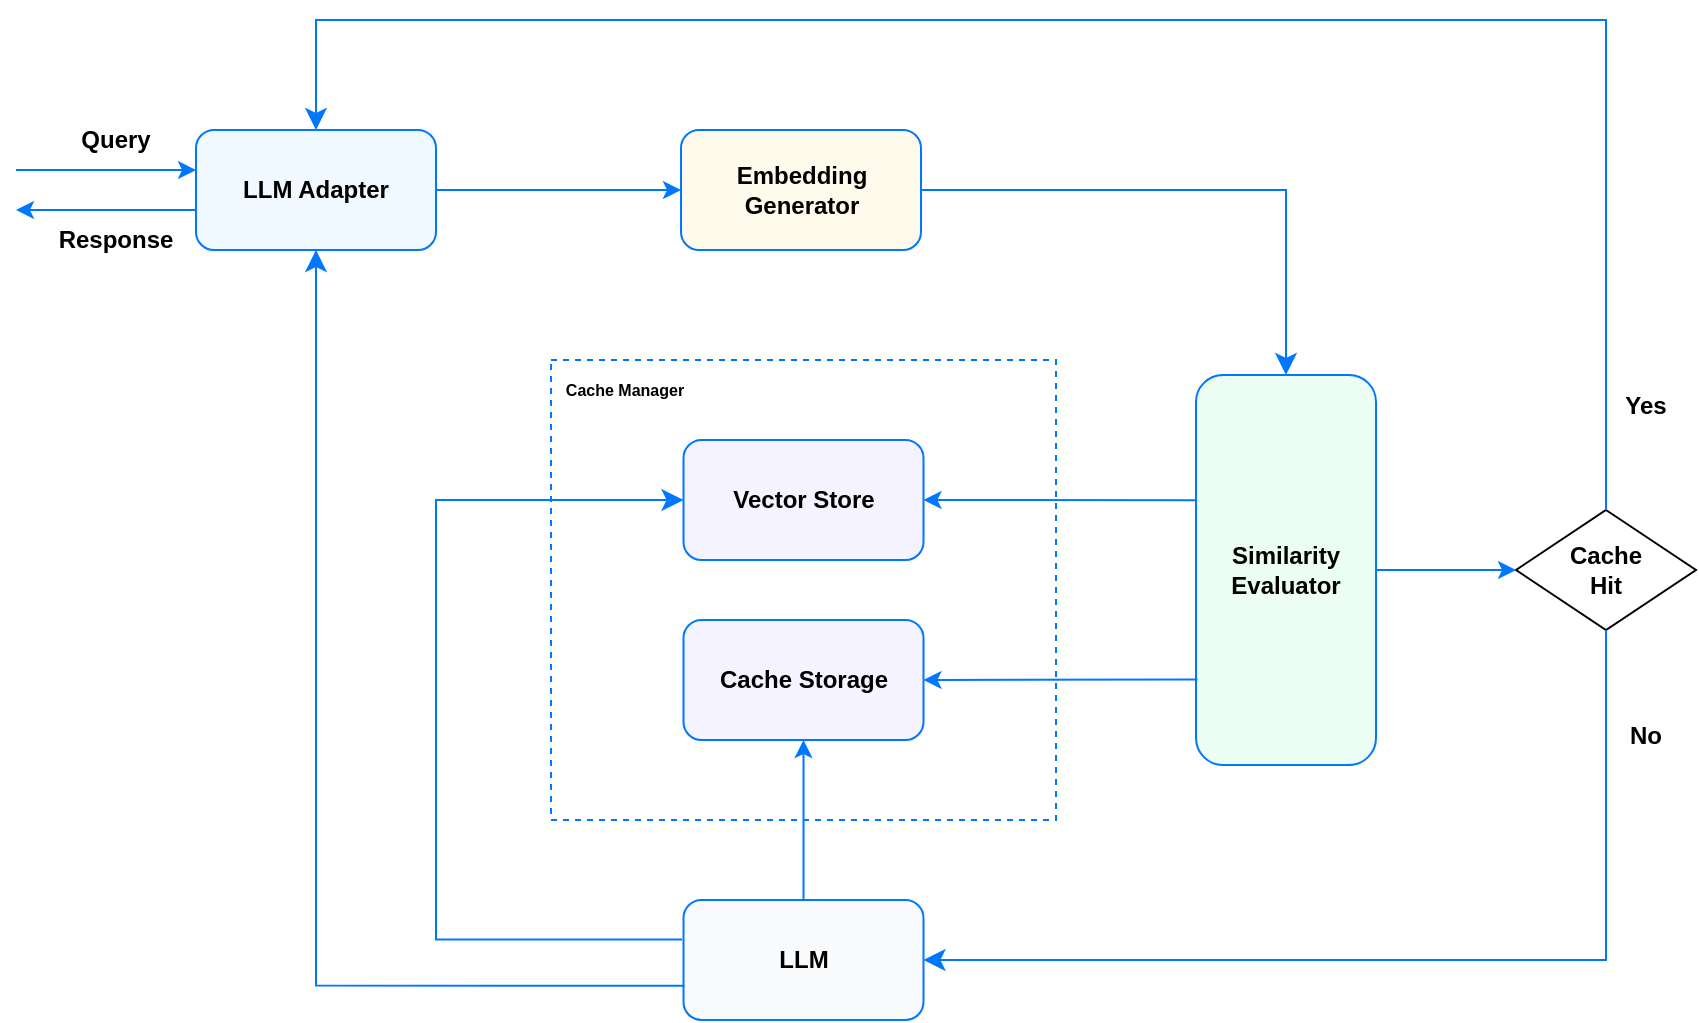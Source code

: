 <mxfile scale="2" border="0">
    <diagram id="OZ6w2GOdudwYGQoKYb9u" name="Page-1">
        <mxGraphModel dx="1320" dy="856" grid="1" gridSize="10" guides="1" tooltips="1" connect="1" arrows="1" fold="1" page="1" pageScale="1" pageWidth="850" pageHeight="1100" math="0" shadow="0">
            <root>
                <mxCell id="0"/>
                <mxCell id="1" parent="0"/>
                <mxCell id="21" value="" style="rounded=0;whiteSpace=wrap;html=1;strokeColor=#0077FF;fillColor=none;dashed=1;" parent="1" vertex="1">
                    <mxGeometry x="357.5" y="290" width="252.5" height="230" as="geometry"/>
                </mxCell>
                <mxCell id="4" value="&lt;b&gt;Vector Store&lt;/b&gt;" style="rounded=1;whiteSpace=wrap;html=1;fillColor=#f5f3ff;strokeColor=#0077FF;" parent="1" vertex="1">
                    <mxGeometry x="423.75" y="330" width="120" height="60" as="geometry"/>
                </mxCell>
                <mxCell id="10" value="&lt;b&gt;LLM Adapter&lt;/b&gt;" style="rounded=1;whiteSpace=wrap;html=1;fillColor=#f0f9ff;strokeColor=#0077FF;" parent="1" vertex="1">
                    <mxGeometry x="180" y="175" width="120" height="60" as="geometry"/>
                </mxCell>
                <mxCell id="11" value="&lt;b&gt;LLM&lt;/b&gt;" style="rounded=1;whiteSpace=wrap;html=1;fillColor=#f8fafb;strokeColor=#0077FF;" parent="1" vertex="1">
                    <mxGeometry x="423.75" y="560" width="120" height="60" as="geometry"/>
                </mxCell>
                <mxCell id="16" value="&lt;b&gt;Cache Storage&lt;/b&gt;" style="rounded=1;whiteSpace=wrap;html=1;fillColor=#f5f3ff;strokeColor=#0077FF;" parent="1" vertex="1">
                    <mxGeometry x="423.75" y="420" width="120" height="60" as="geometry"/>
                </mxCell>
                <mxCell id="22" value="&lt;b&gt;Similarity&lt;br&gt;Evaluator&lt;br&gt;&lt;/b&gt;" style="rounded=1;whiteSpace=wrap;html=1;fillColor=#ecfdf3;strokeColor=#0077FF;" parent="1" vertex="1">
                    <mxGeometry x="680" y="297.5" width="90" height="195" as="geometry"/>
                </mxCell>
                <mxCell id="23" value="&lt;b&gt;Embedding&lt;br&gt;Generator&lt;br&gt;&lt;/b&gt;" style="rounded=1;whiteSpace=wrap;html=1;fillColor=#fffbec;strokeColor=#0077FF;" parent="1" vertex="1">
                    <mxGeometry x="422.5" y="175" width="120" height="60" as="geometry"/>
                </mxCell>
                <mxCell id="34" value="&lt;b&gt;Cache&lt;br&gt;Hit&lt;/b&gt;" style="rhombus;whiteSpace=wrap;html=1;" vertex="1" parent="1">
                    <mxGeometry x="840" y="365" width="90" height="60" as="geometry"/>
                </mxCell>
                <mxCell id="35" value="" style="endArrow=classic;html=1;strokeColor=#0077FF;" edge="1" parent="1">
                    <mxGeometry width="50" height="50" relative="1" as="geometry">
                        <mxPoint x="90" y="195" as="sourcePoint"/>
                        <mxPoint x="180" y="195" as="targetPoint"/>
                    </mxGeometry>
                </mxCell>
                <mxCell id="37" value="Query" style="text;html=1;strokeColor=none;fillColor=none;align=center;verticalAlign=middle;whiteSpace=wrap;rounded=0;fontStyle=1" vertex="1" parent="1">
                    <mxGeometry x="110" y="165" width="60" height="30" as="geometry"/>
                </mxCell>
                <mxCell id="39" value="Response" style="text;html=1;strokeColor=none;fillColor=none;align=center;verticalAlign=middle;whiteSpace=wrap;rounded=0;fontStyle=1" vertex="1" parent="1">
                    <mxGeometry x="110" y="215" width="60" height="30" as="geometry"/>
                </mxCell>
                <mxCell id="40" value="" style="endArrow=none;html=1;startArrow=classic;startFill=1;endFill=0;strokeColor=#0077FF;" edge="1" parent="1">
                    <mxGeometry width="50" height="50" relative="1" as="geometry">
                        <mxPoint x="90" y="215" as="sourcePoint"/>
                        <mxPoint x="180" y="215" as="targetPoint"/>
                    </mxGeometry>
                </mxCell>
                <mxCell id="41" value="&lt;b&gt;Cache Manager&lt;/b&gt;" style="text;html=1;strokeColor=none;fillColor=none;align=center;verticalAlign=middle;whiteSpace=wrap;rounded=0;fontSize=8;" vertex="1" parent="1">
                    <mxGeometry x="357.5" y="290" width="72.5" height="30" as="geometry"/>
                </mxCell>
                <mxCell id="42" value="" style="endArrow=classic;html=1;strokeColor=#0077FF;fontSize=8;exitX=1;exitY=0.5;exitDx=0;exitDy=0;entryX=0;entryY=0.5;entryDx=0;entryDy=0;" edge="1" parent="1" source="10" target="23">
                    <mxGeometry width="50" height="50" relative="1" as="geometry">
                        <mxPoint x="420" y="390" as="sourcePoint"/>
                        <mxPoint x="470" y="340" as="targetPoint"/>
                    </mxGeometry>
                </mxCell>
                <mxCell id="43" value="" style="edgeStyle=segmentEdgeStyle;endArrow=classic;html=1;curved=0;rounded=0;endSize=8;startSize=8;strokeColor=#0077FF;fontSize=8;exitX=1;exitY=0.5;exitDx=0;exitDy=0;entryX=0.5;entryY=0;entryDx=0;entryDy=0;" edge="1" parent="1" source="23" target="22">
                    <mxGeometry width="50" height="50" relative="1" as="geometry">
                        <mxPoint x="550" y="490" as="sourcePoint"/>
                        <mxPoint x="600" y="440" as="targetPoint"/>
                    </mxGeometry>
                </mxCell>
                <mxCell id="44" value="" style="endArrow=classic;html=1;strokeColor=#0077FF;fontSize=8;entryX=1;entryY=0.5;entryDx=0;entryDy=0;exitX=0.005;exitY=0.321;exitDx=0;exitDy=0;exitPerimeter=0;" edge="1" parent="1" source="22" target="4">
                    <mxGeometry width="50" height="50" relative="1" as="geometry">
                        <mxPoint x="550" y="440" as="sourcePoint"/>
                        <mxPoint x="600" y="390" as="targetPoint"/>
                    </mxGeometry>
                </mxCell>
                <mxCell id="45" value="" style="endArrow=classic;html=1;strokeColor=#0077FF;fontSize=8;entryX=1;entryY=0.5;entryDx=0;entryDy=0;exitX=0.008;exitY=0.781;exitDx=0;exitDy=0;exitPerimeter=0;" edge="1" parent="1" source="22" target="16">
                    <mxGeometry width="50" height="50" relative="1" as="geometry">
                        <mxPoint x="680.45" y="449.895" as="sourcePoint"/>
                        <mxPoint x="543.75" y="449.8" as="targetPoint"/>
                    </mxGeometry>
                </mxCell>
                <mxCell id="46" value="" style="endArrow=classic;html=1;strokeColor=#0077FF;fontSize=8;entryX=0;entryY=0.5;entryDx=0;entryDy=0;exitX=1;exitY=0.5;exitDx=0;exitDy=0;" edge="1" parent="1" source="22" target="34">
                    <mxGeometry width="50" height="50" relative="1" as="geometry">
                        <mxPoint x="690.72" y="459.795" as="sourcePoint"/>
                        <mxPoint x="553.75" y="460" as="targetPoint"/>
                    </mxGeometry>
                </mxCell>
                <mxCell id="47" value="" style="endArrow=classic;html=1;strokeColor=#0077FF;fontSize=8;entryX=0.5;entryY=1;entryDx=0;entryDy=0;exitX=0.5;exitY=0;exitDx=0;exitDy=0;" edge="1" parent="1" source="11" target="16">
                    <mxGeometry width="50" height="50" relative="1" as="geometry">
                        <mxPoint x="780.0" y="405" as="sourcePoint"/>
                        <mxPoint x="850.0" y="405" as="targetPoint"/>
                    </mxGeometry>
                </mxCell>
                <mxCell id="49" value="" style="edgeStyle=segmentEdgeStyle;endArrow=none;html=1;curved=0;rounded=0;endSize=8;startSize=8;strokeColor=#0077FF;fontSize=8;exitX=1;exitY=0.5;exitDx=0;exitDy=0;startArrow=classic;startFill=1;endFill=0;" edge="1" parent="1" source="11" target="34">
                    <mxGeometry width="50" height="50" relative="1" as="geometry">
                        <mxPoint x="790" y="490" as="sourcePoint"/>
                        <mxPoint x="840" y="440" as="targetPoint"/>
                    </mxGeometry>
                </mxCell>
                <mxCell id="50" value="" style="edgeStyle=segmentEdgeStyle;endArrow=classic;html=1;curved=0;rounded=0;endSize=8;startSize=8;strokeColor=#0077FF;fontSize=8;entryX=0.5;entryY=1;entryDx=0;entryDy=0;exitX=0.004;exitY=0.714;exitDx=0;exitDy=0;exitPerimeter=0;" edge="1" parent="1" source="11" target="10">
                    <mxGeometry width="50" height="50" relative="1" as="geometry">
                        <mxPoint x="420" y="600" as="sourcePoint"/>
                        <mxPoint x="220" y="390" as="targetPoint"/>
                    </mxGeometry>
                </mxCell>
                <mxCell id="51" value="" style="edgeStyle=elbowEdgeStyle;elbow=horizontal;endArrow=classic;html=1;curved=0;rounded=0;endSize=8;startSize=8;strokeColor=#0077FF;fontSize=8;entryX=0;entryY=0.5;entryDx=0;entryDy=0;exitX=-0.006;exitY=0.33;exitDx=0;exitDy=0;exitPerimeter=0;" edge="1" parent="1" source="11" target="4">
                    <mxGeometry width="50" height="50" relative="1" as="geometry">
                        <mxPoint x="250" y="560" as="sourcePoint"/>
                        <mxPoint x="470" y="450" as="targetPoint"/>
                        <Array as="points">
                            <mxPoint x="300" y="540"/>
                        </Array>
                    </mxGeometry>
                </mxCell>
                <mxCell id="52" value="" style="edgeStyle=elbowEdgeStyle;elbow=vertical;endArrow=classic;html=1;curved=0;rounded=0;endSize=8;startSize=8;strokeColor=#0077FF;fontSize=8;exitX=0.5;exitY=0;exitDx=0;exitDy=0;entryX=0.5;entryY=0;entryDx=0;entryDy=0;" edge="1" parent="1" source="34" target="10">
                    <mxGeometry width="50" height="50" relative="1" as="geometry">
                        <mxPoint x="630" y="140" as="sourcePoint"/>
                        <mxPoint x="680" y="90" as="targetPoint"/>
                        <Array as="points">
                            <mxPoint x="560" y="120"/>
                        </Array>
                    </mxGeometry>
                </mxCell>
                <mxCell id="53" value="Yes" style="text;html=1;strokeColor=none;fillColor=none;align=center;verticalAlign=middle;whiteSpace=wrap;rounded=0;fontStyle=1" vertex="1" parent="1">
                    <mxGeometry x="890" y="297.5" width="30" height="30" as="geometry"/>
                </mxCell>
                <mxCell id="54" value="No" style="text;html=1;strokeColor=none;fillColor=none;align=center;verticalAlign=middle;whiteSpace=wrap;rounded=0;fontStyle=1" vertex="1" parent="1">
                    <mxGeometry x="890" y="462.5" width="30" height="30" as="geometry"/>
                </mxCell>
            </root>
        </mxGraphModel>
    </diagram>
</mxfile>